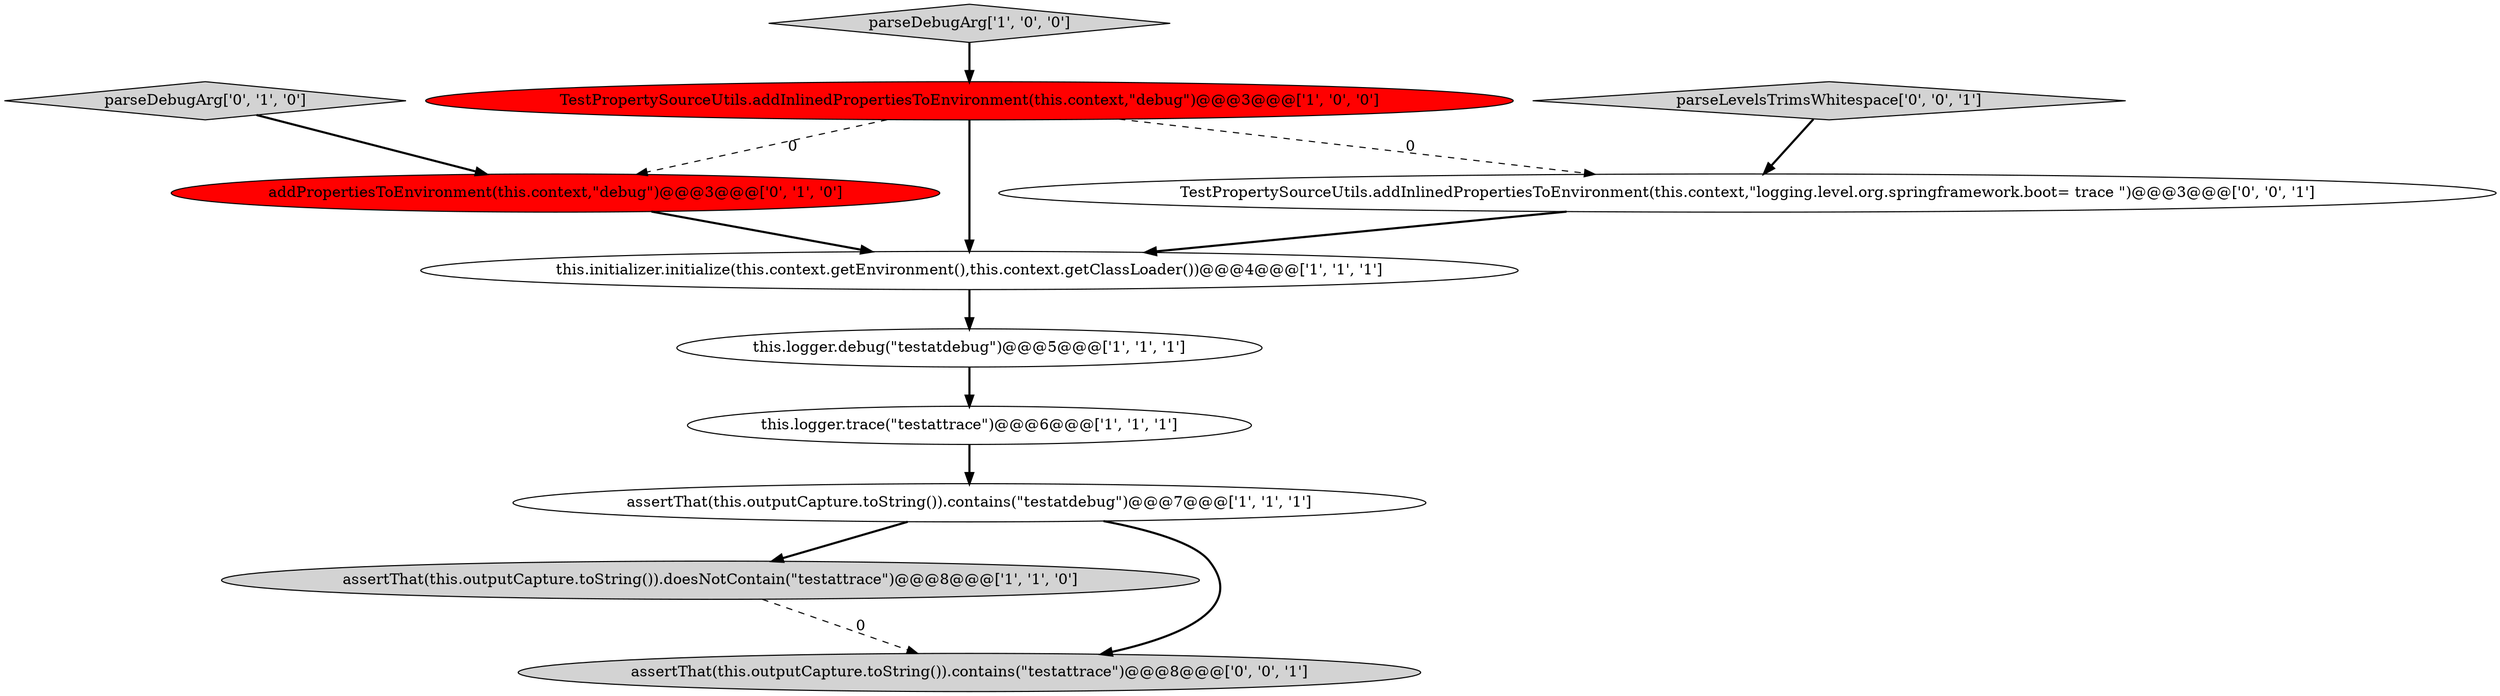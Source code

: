 digraph {
9 [style = filled, label = "TestPropertySourceUtils.addInlinedPropertiesToEnvironment(this.context,\"logging.level.org.springframework.boot= trace \")@@@3@@@['0', '0', '1']", fillcolor = white, shape = ellipse image = "AAA0AAABBB3BBB"];
6 [style = filled, label = "assertThat(this.outputCapture.toString()).contains(\"testatdebug\")@@@7@@@['1', '1', '1']", fillcolor = white, shape = ellipse image = "AAA0AAABBB1BBB"];
5 [style = filled, label = "this.logger.debug(\"testatdebug\")@@@5@@@['1', '1', '1']", fillcolor = white, shape = ellipse image = "AAA0AAABBB1BBB"];
4 [style = filled, label = "this.initializer.initialize(this.context.getEnvironment(),this.context.getClassLoader())@@@4@@@['1', '1', '1']", fillcolor = white, shape = ellipse image = "AAA0AAABBB1BBB"];
2 [style = filled, label = "parseDebugArg['1', '0', '0']", fillcolor = lightgray, shape = diamond image = "AAA0AAABBB1BBB"];
3 [style = filled, label = "this.logger.trace(\"testattrace\")@@@6@@@['1', '1', '1']", fillcolor = white, shape = ellipse image = "AAA0AAABBB1BBB"];
11 [style = filled, label = "parseLevelsTrimsWhitespace['0', '0', '1']", fillcolor = lightgray, shape = diamond image = "AAA0AAABBB3BBB"];
7 [style = filled, label = "addPropertiesToEnvironment(this.context,\"debug\")@@@3@@@['0', '1', '0']", fillcolor = red, shape = ellipse image = "AAA1AAABBB2BBB"];
1 [style = filled, label = "assertThat(this.outputCapture.toString()).doesNotContain(\"testattrace\")@@@8@@@['1', '1', '0']", fillcolor = lightgray, shape = ellipse image = "AAA0AAABBB1BBB"];
0 [style = filled, label = "TestPropertySourceUtils.addInlinedPropertiesToEnvironment(this.context,\"debug\")@@@3@@@['1', '0', '0']", fillcolor = red, shape = ellipse image = "AAA1AAABBB1BBB"];
10 [style = filled, label = "assertThat(this.outputCapture.toString()).contains(\"testattrace\")@@@8@@@['0', '0', '1']", fillcolor = lightgray, shape = ellipse image = "AAA0AAABBB3BBB"];
8 [style = filled, label = "parseDebugArg['0', '1', '0']", fillcolor = lightgray, shape = diamond image = "AAA0AAABBB2BBB"];
5->3 [style = bold, label=""];
6->1 [style = bold, label=""];
3->6 [style = bold, label=""];
2->0 [style = bold, label=""];
0->9 [style = dashed, label="0"];
7->4 [style = bold, label=""];
1->10 [style = dashed, label="0"];
9->4 [style = bold, label=""];
0->7 [style = dashed, label="0"];
11->9 [style = bold, label=""];
0->4 [style = bold, label=""];
4->5 [style = bold, label=""];
6->10 [style = bold, label=""];
8->7 [style = bold, label=""];
}
